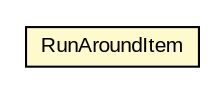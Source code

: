 #!/usr/local/bin/dot
#
# Class diagram 
# Generated by UMLGraph version 5.1 (http://www.umlgraph.org/)
#

digraph G {
	edge [fontname="arial",fontsize=10,labelfontname="arial",labelfontsize=10];
	node [fontname="arial",fontsize=10,shape=plaintext];
	nodesep=0.25;
	ranksep=0.5;
	// com.mycompany.utbotcontest.RunAroundItem
	c15 [label=<<table title="com.mycompany.utbotcontest.RunAroundItem" border="0" cellborder="1" cellspacing="0" cellpadding="2" port="p" bgcolor="lemonChiffon" href="./RunAroundItem.html">
		<tr><td><table border="0" cellspacing="0" cellpadding="1">
<tr><td align="center" balign="center"> RunAroundItem </td></tr>
		</table></td></tr>
		</table>>, fontname="arial", fontcolor="black", fontsize=10.0];
}

